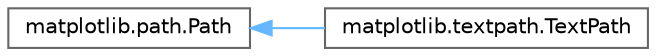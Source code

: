 digraph "Graphical Class Hierarchy"
{
 // LATEX_PDF_SIZE
  bgcolor="transparent";
  edge [fontname=Helvetica,fontsize=10,labelfontname=Helvetica,labelfontsize=10];
  node [fontname=Helvetica,fontsize=10,shape=box,height=0.2,width=0.4];
  rankdir="LR";
  Node0 [id="Node000000",label="matplotlib.path.Path",height=0.2,width=0.4,color="grey40", fillcolor="white", style="filled",URL="$d7/d6d/classmatplotlib_1_1path_1_1Path.html",tooltip=" "];
  Node0 -> Node1 [id="edge3779_Node000000_Node000001",dir="back",color="steelblue1",style="solid",tooltip=" "];
  Node1 [id="Node000001",label="matplotlib.textpath.TextPath",height=0.2,width=0.4,color="grey40", fillcolor="white", style="filled",URL="$d2/d00/classmatplotlib_1_1textpath_1_1TextPath.html",tooltip=" "];
}
